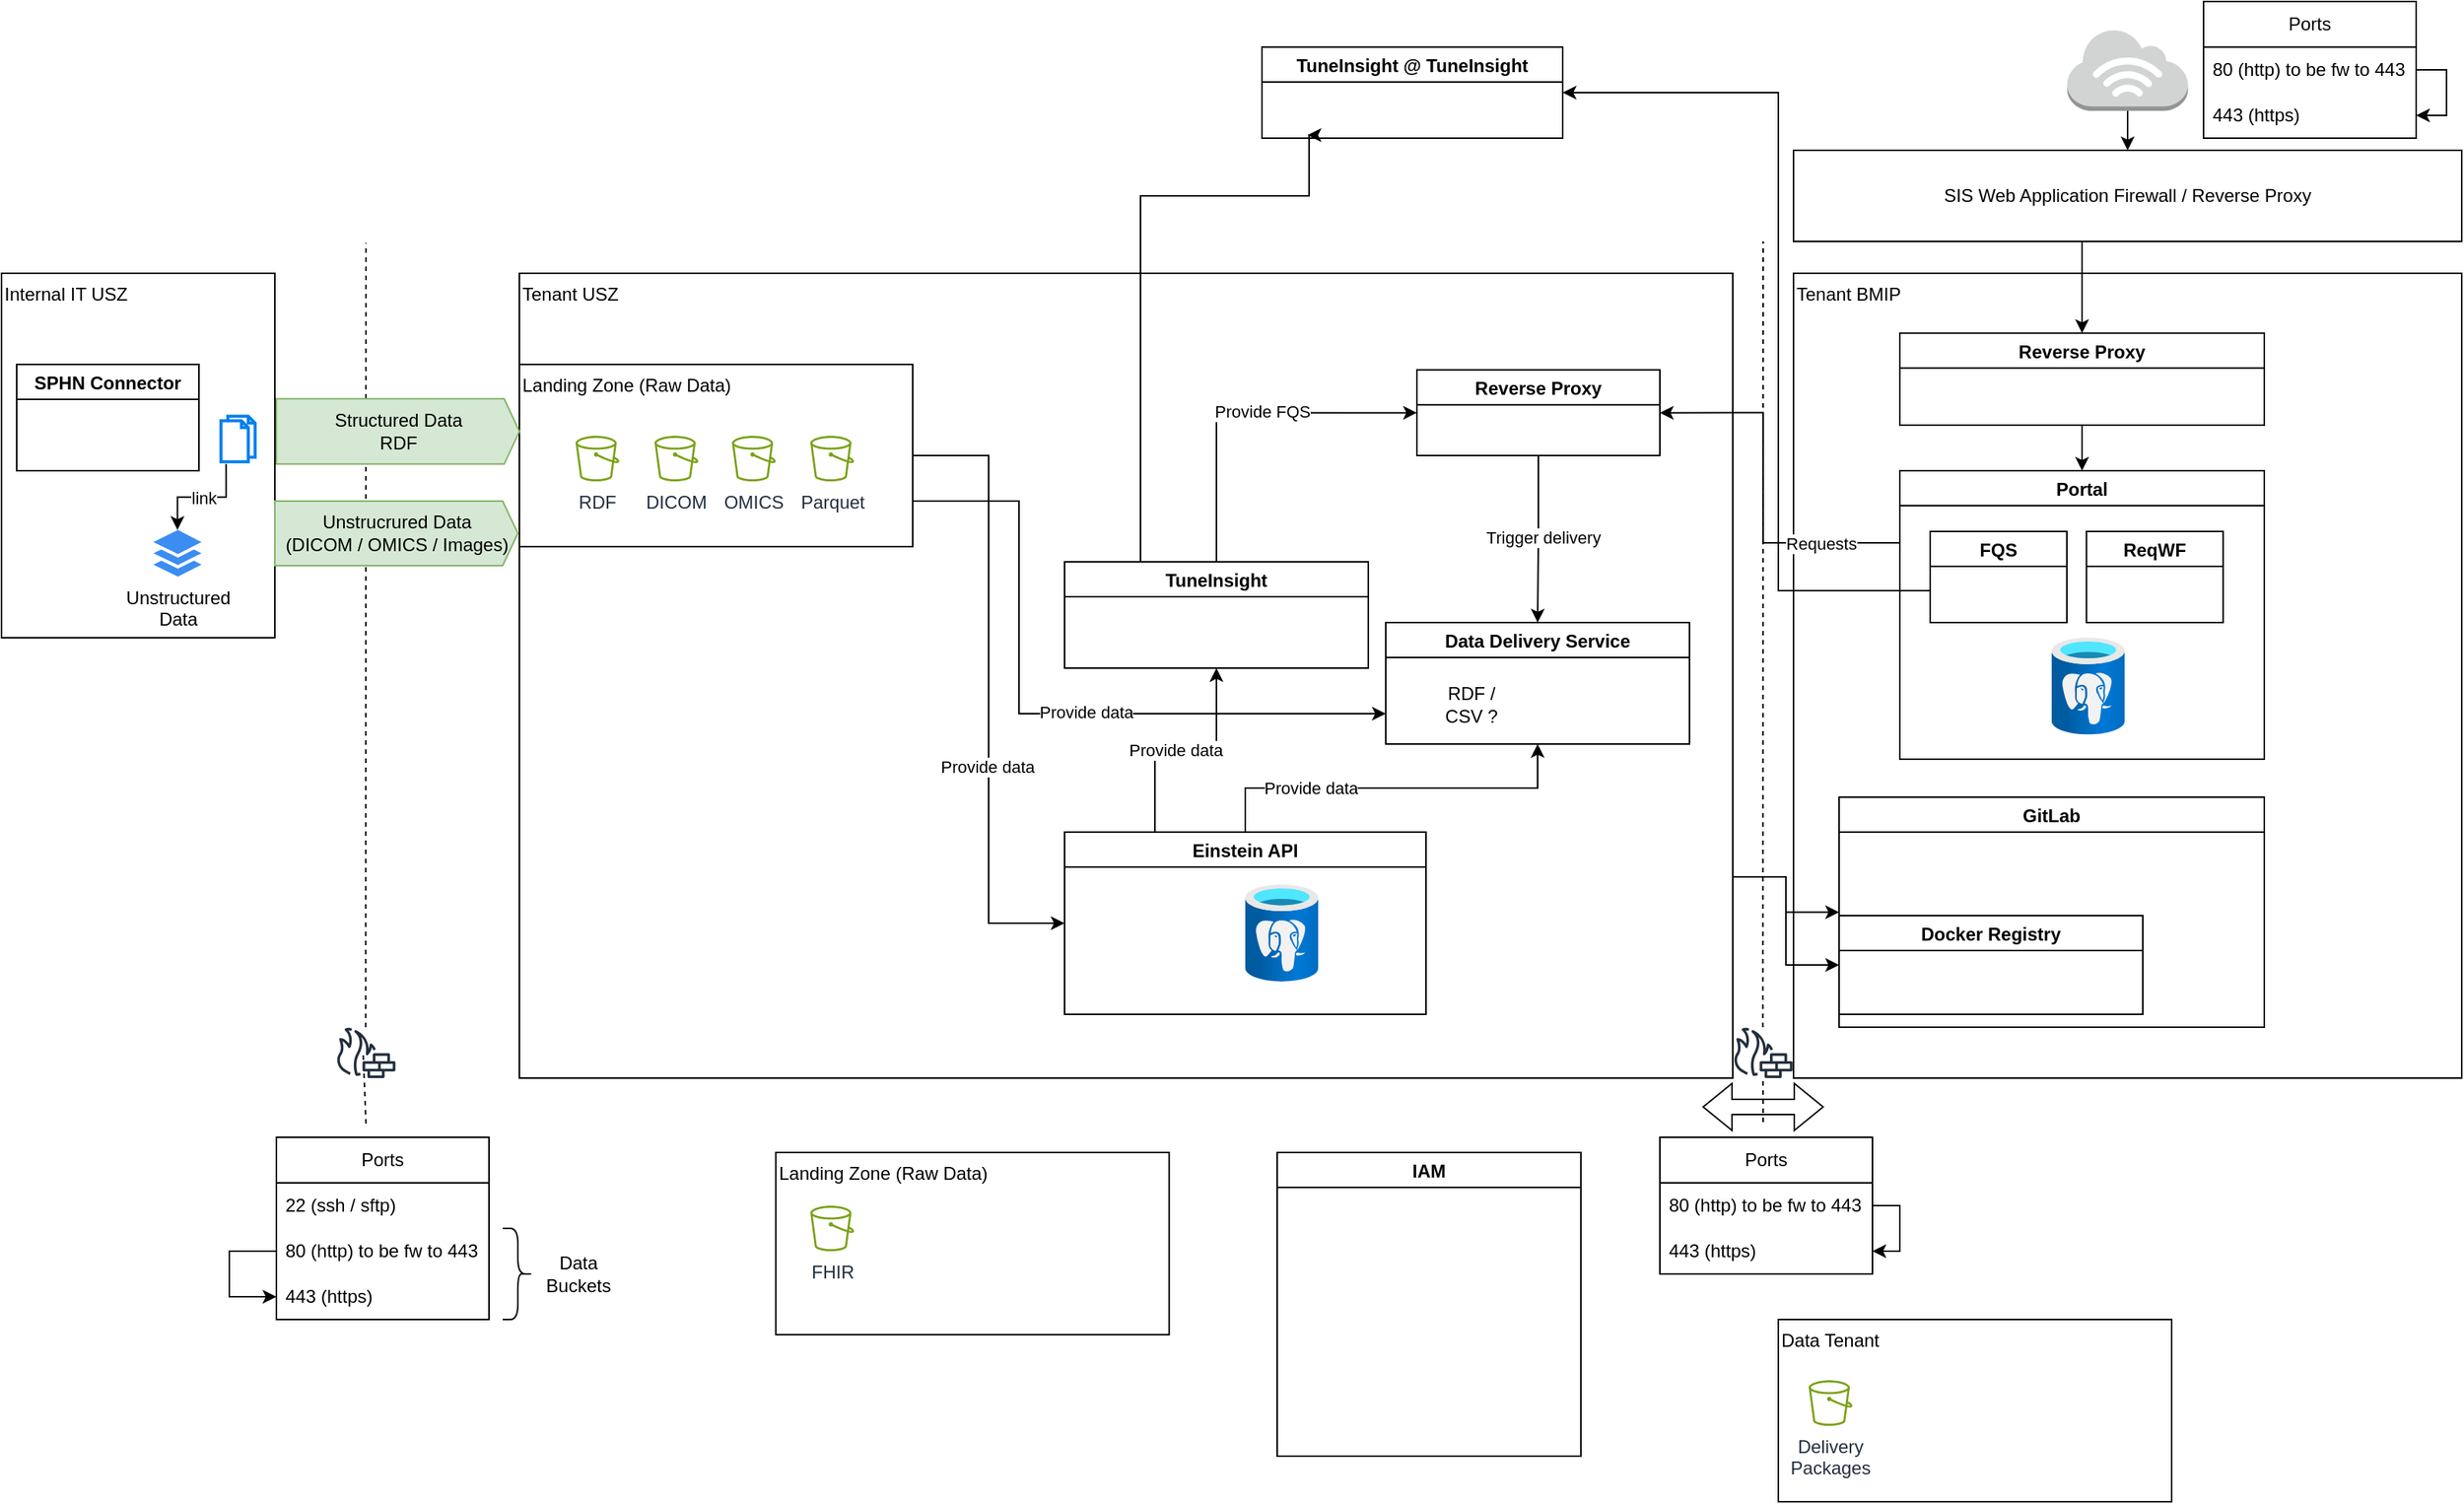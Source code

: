 <mxfile version="23.1.5" type="github">
  <diagram name="Page-1" id="ljHkqZAnSOCg1GNqxGZW">
    <mxGraphModel dx="1434" dy="844" grid="1" gridSize="10" guides="1" tooltips="1" connect="1" arrows="1" fold="1" page="1" pageScale="1" pageWidth="1654" pageHeight="1169" math="0" shadow="0">
      <root>
        <mxCell id="0" />
        <mxCell id="1" parent="0" />
        <mxCell id="qeyFx8b00SiY3KIknr_p-72" value="" style="endArrow=none;dashed=1;html=1;rounded=0;" parent="1" source="qeyFx8b00SiY3KIknr_p-79" edge="1">
          <mxGeometry width="50" height="50" relative="1" as="geometry">
            <mxPoint x="257.307" y="647.5" as="sourcePoint" />
            <mxPoint x="260" y="161" as="targetPoint" />
          </mxGeometry>
        </mxCell>
        <mxCell id="qeyFx8b00SiY3KIknr_p-19" value="Tenant BMIP" style="rounded=0;whiteSpace=wrap;html=1;align=left;verticalAlign=top;" parent="1" vertex="1">
          <mxGeometry x="1200" y="181" width="440" height="530" as="geometry" />
        </mxCell>
        <mxCell id="qeyFx8b00SiY3KIknr_p-37" style="edgeStyle=orthogonalEdgeStyle;rounded=0;orthogonalLoop=1;jettySize=auto;html=1;exitX=1;exitY=0.75;exitDx=0;exitDy=0;entryX=0;entryY=0.5;entryDx=0;entryDy=0;" parent="1" source="t7buzby4ZerqmVHVCHEI-2" target="qeyFx8b00SiY3KIknr_p-35" edge="1">
          <mxGeometry relative="1" as="geometry" />
        </mxCell>
        <mxCell id="t7buzby4ZerqmVHVCHEI-2" value="Tenant USZ" style="rounded=0;whiteSpace=wrap;html=1;align=left;verticalAlign=top;" parent="1" vertex="1">
          <mxGeometry x="361" y="181" width="799" height="530" as="geometry" />
        </mxCell>
        <mxCell id="t7buzby4ZerqmVHVCHEI-3" value="Internal IT USZ" style="rounded=0;whiteSpace=wrap;html=1;align=left;verticalAlign=top;" parent="1" vertex="1">
          <mxGeometry x="20" y="181" width="180" height="240" as="geometry" />
        </mxCell>
        <mxCell id="t7buzby4ZerqmVHVCHEI-6" value="SPHN Connector" style="swimlane;" parent="1" vertex="1">
          <mxGeometry x="30" y="241" width="120" height="70" as="geometry" />
        </mxCell>
        <mxCell id="t7buzby4ZerqmVHVCHEI-9" style="edgeStyle=orthogonalEdgeStyle;rounded=0;orthogonalLoop=1;jettySize=auto;html=1;exitX=0.25;exitY=0;exitDx=0;exitDy=0;entryX=0.5;entryY=1;entryDx=0;entryDy=0;" parent="1" source="t7buzby4ZerqmVHVCHEI-7" target="t7buzby4ZerqmVHVCHEI-8" edge="1">
          <mxGeometry relative="1" as="geometry" />
        </mxCell>
        <mxCell id="qeyFx8b00SiY3KIknr_p-12" value="Provide data" style="edgeLabel;html=1;align=center;verticalAlign=middle;resizable=0;points=[];" parent="t7buzby4ZerqmVHVCHEI-9" vertex="1" connectable="0">
          <mxGeometry x="-0.091" relative="1" as="geometry">
            <mxPoint as="offset" />
          </mxGeometry>
        </mxCell>
        <mxCell id="t7buzby4ZerqmVHVCHEI-72" style="edgeStyle=orthogonalEdgeStyle;rounded=0;orthogonalLoop=1;jettySize=auto;html=1;exitX=0.5;exitY=0;exitDx=0;exitDy=0;entryX=0.5;entryY=1;entryDx=0;entryDy=0;" parent="1" source="t7buzby4ZerqmVHVCHEI-7" target="t7buzby4ZerqmVHVCHEI-70" edge="1">
          <mxGeometry relative="1" as="geometry" />
        </mxCell>
        <mxCell id="qeyFx8b00SiY3KIknr_p-11" value="Provide data" style="edgeLabel;html=1;align=center;verticalAlign=middle;resizable=0;points=[];" parent="t7buzby4ZerqmVHVCHEI-72" vertex="1" connectable="0">
          <mxGeometry x="-0.425" relative="1" as="geometry">
            <mxPoint as="offset" />
          </mxGeometry>
        </mxCell>
        <mxCell id="t7buzby4ZerqmVHVCHEI-7" value="Einstein API" style="swimlane;" parent="1" vertex="1">
          <mxGeometry x="720" y="549" width="238" height="120" as="geometry">
            <mxRectangle x="390" y="100" width="90" height="30" as="alternateBounds" />
          </mxGeometry>
        </mxCell>
        <mxCell id="t7buzby4ZerqmVHVCHEI-20" value="" style="image;aspect=fixed;html=1;points=[];align=center;fontSize=12;image=img/lib/azure2/databases/Azure_Database_PostgreSQL_Server.svg;" parent="t7buzby4ZerqmVHVCHEI-7" vertex="1">
          <mxGeometry x="119" y="34.5" width="48" height="64" as="geometry" />
        </mxCell>
        <mxCell id="t7buzby4ZerqmVHVCHEI-66" value="" style="shape=image;verticalLabelPosition=bottom;labelBackgroundColor=default;verticalAlign=top;aspect=fixed;imageAspect=0;image=https://dotnetrdf.org/img/avatar-icon.png;" parent="t7buzby4ZerqmVHVCHEI-7" vertex="1">
          <mxGeometry x="34" y="37.75" width="57.5" height="57.5" as="geometry" />
        </mxCell>
        <mxCell id="t7buzby4ZerqmVHVCHEI-4" value="" style="shape=image;html=1;verticalAlign=top;verticalLabelPosition=bottom;labelBackgroundColor=#ffffff;imageAspect=0;aspect=fixed;image=https://cdn1.iconfinder.com/data/icons/unicons-line-vol-3/24/docker-128.png" parent="t7buzby4ZerqmVHVCHEI-7" vertex="1">
          <mxGeometry x="211" width="25.75" height="25.75" as="geometry" />
        </mxCell>
        <mxCell id="qeyFx8b00SiY3KIknr_p-3" style="edgeStyle=orthogonalEdgeStyle;rounded=0;orthogonalLoop=1;jettySize=auto;html=1;exitX=0.5;exitY=0;exitDx=0;exitDy=0;entryX=0;entryY=0.5;entryDx=0;entryDy=0;" parent="1" source="t7buzby4ZerqmVHVCHEI-8" target="qeyFx8b00SiY3KIknr_p-24" edge="1">
          <mxGeometry relative="1" as="geometry" />
        </mxCell>
        <mxCell id="qeyFx8b00SiY3KIknr_p-10" value="Provide FQS" style="edgeLabel;html=1;align=center;verticalAlign=middle;resizable=0;points=[];" parent="qeyFx8b00SiY3KIknr_p-3" vertex="1" connectable="0">
          <mxGeometry x="0.102" y="1" relative="1" as="geometry">
            <mxPoint x="1" as="offset" />
          </mxGeometry>
        </mxCell>
        <mxCell id="qeyFx8b00SiY3KIknr_p-102" style="edgeStyle=orthogonalEdgeStyle;rounded=0;orthogonalLoop=1;jettySize=auto;html=1;exitX=0.25;exitY=0;exitDx=0;exitDy=0;" parent="1" source="t7buzby4ZerqmVHVCHEI-8" edge="1">
          <mxGeometry relative="1" as="geometry">
            <mxPoint x="880.0" y="90" as="targetPoint" />
            <Array as="points">
              <mxPoint x="770" y="130" />
              <mxPoint x="881" y="130" />
              <mxPoint x="881" y="90" />
            </Array>
          </mxGeometry>
        </mxCell>
        <mxCell id="t7buzby4ZerqmVHVCHEI-8" value="TuneInsight" style="swimlane;" parent="1" vertex="1">
          <mxGeometry x="720" y="371" width="200" height="70" as="geometry">
            <mxRectangle x="640" y="100" width="110" height="30" as="alternateBounds" />
          </mxGeometry>
        </mxCell>
        <mxCell id="t7buzby4ZerqmVHVCHEI-69" value="" style="shape=image;verticalLabelPosition=bottom;labelBackgroundColor=default;verticalAlign=top;aspect=fixed;imageAspect=0;image=https://www.swissmadesoftware.org/.imaging/w500-png/dam/fda32e5b-2309-4757-8be7-5b8901e7afe0/Tune-Insight_logo.png;" parent="t7buzby4ZerqmVHVCHEI-8" vertex="1">
          <mxGeometry x="50.89" y="40.0" width="98.21" height="22" as="geometry" />
        </mxCell>
        <mxCell id="qeyFx8b00SiY3KIknr_p-16" value="" style="shape=image;html=1;verticalAlign=top;verticalLabelPosition=bottom;labelBackgroundColor=#ffffff;imageAspect=0;aspect=fixed;image=https://cdn1.iconfinder.com/data/icons/unicons-line-vol-3/24/docker-128.png" parent="t7buzby4ZerqmVHVCHEI-8" vertex="1">
          <mxGeometry x="174.25" width="25.75" height="25.75" as="geometry" />
        </mxCell>
        <mxCell id="t7buzby4ZerqmVHVCHEI-57" style="edgeStyle=orthogonalEdgeStyle;rounded=0;orthogonalLoop=1;jettySize=auto;html=1;exitX=1;exitY=0.5;exitDx=0;exitDy=0;entryX=0;entryY=0.5;entryDx=0;entryDy=0;" parent="1" source="t7buzby4ZerqmVHVCHEI-49" target="t7buzby4ZerqmVHVCHEI-7" edge="1">
          <mxGeometry relative="1" as="geometry" />
        </mxCell>
        <mxCell id="qeyFx8b00SiY3KIknr_p-22" value="Provide data" style="edgeLabel;html=1;align=center;verticalAlign=middle;resizable=0;points=[];" parent="t7buzby4ZerqmVHVCHEI-57" vertex="1" connectable="0">
          <mxGeometry x="0.25" y="-1" relative="1" as="geometry">
            <mxPoint as="offset" />
          </mxGeometry>
        </mxCell>
        <mxCell id="qeyFx8b00SiY3KIknr_p-13" style="edgeStyle=orthogonalEdgeStyle;rounded=0;orthogonalLoop=1;jettySize=auto;html=1;exitX=1;exitY=0.75;exitDx=0;exitDy=0;entryX=0;entryY=0.75;entryDx=0;entryDy=0;" parent="1" source="t7buzby4ZerqmVHVCHEI-49" target="t7buzby4ZerqmVHVCHEI-70" edge="1">
          <mxGeometry relative="1" as="geometry">
            <Array as="points">
              <mxPoint x="690" y="331" />
              <mxPoint x="690" y="471" />
            </Array>
          </mxGeometry>
        </mxCell>
        <mxCell id="qeyFx8b00SiY3KIknr_p-14" value="Provide data" style="edgeLabel;html=1;align=center;verticalAlign=middle;resizable=0;points=[];" parent="qeyFx8b00SiY3KIknr_p-13" vertex="1" connectable="0">
          <mxGeometry x="0.125" y="1" relative="1" as="geometry">
            <mxPoint as="offset" />
          </mxGeometry>
        </mxCell>
        <mxCell id="t7buzby4ZerqmVHVCHEI-49" value="Landing Zone (Raw Data)" style="rounded=0;whiteSpace=wrap;html=1;align=left;verticalAlign=top;" parent="1" vertex="1">
          <mxGeometry x="361" y="241" width="259" height="120" as="geometry" />
        </mxCell>
        <mxCell id="t7buzby4ZerqmVHVCHEI-50" value="RDF" style="sketch=0;outlineConnect=0;fontColor=#232F3E;gradientColor=none;fillColor=#7AA116;strokeColor=none;dashed=0;verticalLabelPosition=bottom;verticalAlign=top;align=center;html=1;fontSize=12;fontStyle=0;aspect=fixed;pointerEvents=1;shape=mxgraph.aws4.bucket;" parent="1" vertex="1">
          <mxGeometry x="398" y="288" width="28.85" height="30" as="geometry" />
        </mxCell>
        <mxCell id="t7buzby4ZerqmVHVCHEI-51" value="DICOM" style="sketch=0;outlineConnect=0;fontColor=#232F3E;gradientColor=none;fillColor=#7AA116;strokeColor=none;dashed=0;verticalLabelPosition=bottom;verticalAlign=top;align=center;html=1;fontSize=12;fontStyle=0;aspect=fixed;pointerEvents=1;shape=mxgraph.aws4.bucket;" parent="1" vertex="1">
          <mxGeometry x="450" y="288" width="28.85" height="30" as="geometry" />
        </mxCell>
        <mxCell id="t7buzby4ZerqmVHVCHEI-52" value="OMICS" style="sketch=0;outlineConnect=0;fontColor=#232F3E;gradientColor=none;fillColor=#7AA116;strokeColor=none;dashed=0;verticalLabelPosition=bottom;verticalAlign=top;align=center;html=1;fontSize=12;fontStyle=0;aspect=fixed;pointerEvents=1;shape=mxgraph.aws4.bucket;" parent="1" vertex="1">
          <mxGeometry x="501" y="288" width="28.85" height="30" as="geometry" />
        </mxCell>
        <mxCell id="t7buzby4ZerqmVHVCHEI-53" value="Parquet" style="sketch=0;outlineConnect=0;fontColor=#232F3E;gradientColor=none;fillColor=#7AA116;strokeColor=none;dashed=0;verticalLabelPosition=bottom;verticalAlign=top;align=center;html=1;fontSize=12;fontStyle=0;aspect=fixed;pointerEvents=1;shape=mxgraph.aws4.bucket;" parent="1" vertex="1">
          <mxGeometry x="552.58" y="288" width="28.85" height="30" as="geometry" />
        </mxCell>
        <mxCell id="t7buzby4ZerqmVHVCHEI-56" value="" style="shape=image;verticalLabelPosition=bottom;labelBackgroundColor=default;verticalAlign=top;aspect=fixed;imageAspect=0;image=https://min.io/resources/img/logo/MINIO_wordmark.png;" parent="1" vertex="1">
          <mxGeometry x="503.85" y="247" width="110.51" height="16.67" as="geometry" />
        </mxCell>
        <mxCell id="t7buzby4ZerqmVHVCHEI-63" value="Structured Data&lt;br&gt;RDF" style="html=1;shadow=0;dashed=0;align=center;verticalAlign=middle;shape=mxgraph.arrows2.arrow;dy=0;dx=10;notch=0;fillColor=#d5e8d4;strokeColor=#82b366;" parent="1" vertex="1">
          <mxGeometry x="201" y="263.67" width="160" height="43" as="geometry" />
        </mxCell>
        <mxCell id="t7buzby4ZerqmVHVCHEI-64" value="Unstrucrured Data&lt;br style=&quot;border-color: var(--border-color);&quot;&gt;&lt;span style=&quot;&quot;&gt;(DICOM / OMICS / Images)&lt;/span&gt;" style="html=1;shadow=0;dashed=0;align=center;verticalAlign=middle;shape=mxgraph.arrows2.arrow;dy=0;dx=10;notch=0;fillColor=#d5e8d4;strokeColor=#82b366;" parent="1" vertex="1">
          <mxGeometry x="200" y="331" width="160" height="42.5" as="geometry" />
        </mxCell>
        <mxCell id="t7buzby4ZerqmVHVCHEI-65" value="Unstructured &lt;br&gt;Data" style="sketch=0;html=1;aspect=fixed;strokeColor=none;shadow=0;fillColor=#3B8DF1;verticalAlign=top;labelPosition=center;verticalLabelPosition=bottom;shape=mxgraph.gcp2.files" parent="1" vertex="1">
          <mxGeometry x="120" y="350" width="31.7" height="30.75" as="geometry" />
        </mxCell>
        <mxCell id="t7buzby4ZerqmVHVCHEI-70" value="Data Delivery Service" style="swimlane;" parent="1" vertex="1">
          <mxGeometry x="931.5" y="411" width="200" height="80" as="geometry">
            <mxRectangle x="640" y="100" width="110" height="30" as="alternateBounds" />
          </mxGeometry>
        </mxCell>
        <mxCell id="qeyFx8b00SiY3KIknr_p-15" value="" style="shape=image;html=1;verticalAlign=top;verticalLabelPosition=bottom;labelBackgroundColor=#ffffff;imageAspect=0;aspect=fixed;image=https://cdn1.iconfinder.com/data/icons/unicons-line-vol-3/24/docker-128.png" parent="t7buzby4ZerqmVHVCHEI-70" vertex="1">
          <mxGeometry x="174.25" y="-1.87" width="25.75" height="25.75" as="geometry" />
        </mxCell>
        <mxCell id="qeyFx8b00SiY3KIknr_p-105" value="RDF / CSV ?" style="text;html=1;align=center;verticalAlign=middle;whiteSpace=wrap;rounded=0;" parent="t7buzby4ZerqmVHVCHEI-70" vertex="1">
          <mxGeometry x="26.5" y="39" width="60" height="30" as="geometry" />
        </mxCell>
        <mxCell id="qeyFx8b00SiY3KIknr_p-46" style="edgeStyle=orthogonalEdgeStyle;rounded=0;orthogonalLoop=1;jettySize=auto;html=1;exitX=0;exitY=0.25;exitDx=0;exitDy=0;entryX=1;entryY=0.5;entryDx=0;entryDy=0;" parent="1" source="qeyFx8b00SiY3KIknr_p-2" target="qeyFx8b00SiY3KIknr_p-24" edge="1">
          <mxGeometry relative="1" as="geometry">
            <Array as="points">
              <mxPoint x="1180" y="359" />
              <mxPoint x="1180" y="273" />
            </Array>
          </mxGeometry>
        </mxCell>
        <mxCell id="qeyFx8b00SiY3KIknr_p-47" value="Requests" style="edgeLabel;html=1;align=center;verticalAlign=middle;resizable=0;points=[];" parent="qeyFx8b00SiY3KIknr_p-46" vertex="1" connectable="0">
          <mxGeometry x="-0.568" relative="1" as="geometry">
            <mxPoint as="offset" />
          </mxGeometry>
        </mxCell>
        <mxCell id="qeyFx8b00SiY3KIknr_p-2" value="Portal" style="swimlane;" parent="1" vertex="1">
          <mxGeometry x="1270" y="311" width="240" height="190" as="geometry" />
        </mxCell>
        <mxCell id="qeyFx8b00SiY3KIknr_p-17" value="" style="shape=image;html=1;verticalAlign=top;verticalLabelPosition=bottom;labelBackgroundColor=#ffffff;imageAspect=0;aspect=fixed;image=https://cdn1.iconfinder.com/data/icons/unicons-line-vol-3/24/docker-128.png" parent="qeyFx8b00SiY3KIknr_p-2" vertex="1">
          <mxGeometry x="214.25" width="25.75" height="25.75" as="geometry" />
        </mxCell>
        <mxCell id="qeyFx8b00SiY3KIknr_p-7" value="" style="image;aspect=fixed;html=1;points=[];align=center;fontSize=12;image=img/lib/azure2/databases/Azure_Database_PostgreSQL_Server.svg;" parent="qeyFx8b00SiY3KIknr_p-2" vertex="1">
          <mxGeometry x="100" y="109.83" width="48" height="64" as="geometry" />
        </mxCell>
        <mxCell id="qeyFx8b00SiY3KIknr_p-20" value="FQS" style="swimlane;" parent="qeyFx8b00SiY3KIknr_p-2" vertex="1">
          <mxGeometry x="20" y="40" width="90" height="60" as="geometry" />
        </mxCell>
        <mxCell id="qeyFx8b00SiY3KIknr_p-23" value="" style="shape=image;verticalLabelPosition=bottom;labelBackgroundColor=default;verticalAlign=top;aspect=fixed;imageAspect=0;image=https://www.swissmadesoftware.org/.imaging/w500-png/dam/fda32e5b-2309-4757-8be7-5b8901e7afe0/Tune-Insight_logo.png;" parent="qeyFx8b00SiY3KIknr_p-20" vertex="1">
          <mxGeometry x="10.89" y="34.72" width="68.21" height="15.28" as="geometry" />
        </mxCell>
        <mxCell id="qeyFx8b00SiY3KIknr_p-21" value="ReqWF" style="swimlane;" parent="qeyFx8b00SiY3KIknr_p-2" vertex="1">
          <mxGeometry x="122.88" y="40" width="90" height="60" as="geometry" />
        </mxCell>
        <mxCell id="qeyFx8b00SiY3KIknr_p-18" value="" style="shape=image;html=1;verticalAlign=top;verticalLabelPosition=bottom;labelBackgroundColor=#ffffff;imageAspect=0;aspect=fixed;image=https://cdn1.iconfinder.com/data/icons/unicons-line-vol-3/24/docker-128.png" parent="1" vertex="1">
          <mxGeometry x="594.25" y="335.25" width="25.75" height="25.75" as="geometry" />
        </mxCell>
        <mxCell id="qeyFx8b00SiY3KIknr_p-29" style="edgeStyle=orthogonalEdgeStyle;rounded=0;orthogonalLoop=1;jettySize=auto;html=1;exitX=0.5;exitY=1;exitDx=0;exitDy=0;entryX=0.5;entryY=0;entryDx=0;entryDy=0;" parent="1" source="qeyFx8b00SiY3KIknr_p-24" target="t7buzby4ZerqmVHVCHEI-70" edge="1">
          <mxGeometry relative="1" as="geometry" />
        </mxCell>
        <mxCell id="qeyFx8b00SiY3KIknr_p-30" value="Trigger delivery" style="edgeLabel;html=1;align=center;verticalAlign=middle;resizable=0;points=[];" parent="qeyFx8b00SiY3KIknr_p-29" vertex="1" connectable="0">
          <mxGeometry x="-0.022" y="3" relative="1" as="geometry">
            <mxPoint as="offset" />
          </mxGeometry>
        </mxCell>
        <mxCell id="qeyFx8b00SiY3KIknr_p-24" value="Reverse Proxy" style="swimlane;" parent="1" vertex="1">
          <mxGeometry x="952" y="244.67" width="160" height="56.33" as="geometry" />
        </mxCell>
        <mxCell id="qeyFx8b00SiY3KIknr_p-43" value="" style="shape=image;verticalLabelPosition=bottom;labelBackgroundColor=default;verticalAlign=top;aspect=fixed;imageAspect=0;image=https://upload.wikimedia.org/wikipedia/commons/thumb/c/c5/Nginx_logo.svg/2560px-Nginx_logo.svg.png;" parent="qeyFx8b00SiY3KIknr_p-24" vertex="1">
          <mxGeometry x="48" y="28.33" width="63.99" height="13.33" as="geometry" />
        </mxCell>
        <mxCell id="qeyFx8b00SiY3KIknr_p-98" value="" style="shape=image;html=1;verticalAlign=top;verticalLabelPosition=bottom;labelBackgroundColor=#ffffff;imageAspect=0;aspect=fixed;image=https://cdn1.iconfinder.com/data/icons/unicons-line-vol-3/24/docker-128.png" parent="qeyFx8b00SiY3KIknr_p-24" vertex="1">
          <mxGeometry x="134.25" y="-2.21" width="25.75" height="25.75" as="geometry" />
        </mxCell>
        <mxCell id="qeyFx8b00SiY3KIknr_p-34" style="edgeStyle=orthogonalEdgeStyle;rounded=0;orthogonalLoop=1;jettySize=auto;html=1;exitX=0.5;exitY=1;exitDx=0;exitDy=0;entryX=0.5;entryY=0;entryDx=0;entryDy=0;" parent="1" source="qeyFx8b00SiY3KIknr_p-32" target="qeyFx8b00SiY3KIknr_p-2" edge="1">
          <mxGeometry relative="1" as="geometry" />
        </mxCell>
        <mxCell id="qeyFx8b00SiY3KIknr_p-32" value="Reverse Proxy" style="swimlane;" parent="1" vertex="1">
          <mxGeometry x="1270" y="220.34" width="240" height="60.66" as="geometry" />
        </mxCell>
        <mxCell id="qeyFx8b00SiY3KIknr_p-39" value="" style="shape=image;html=1;verticalAlign=top;verticalLabelPosition=bottom;labelBackgroundColor=#ffffff;imageAspect=0;aspect=fixed;image=https://cdn1.iconfinder.com/data/icons/unicons-line-vol-3/24/docker-128.png" parent="qeyFx8b00SiY3KIknr_p-32" vertex="1">
          <mxGeometry x="214.25" y="-1.42" width="25.75" height="25.75" as="geometry" />
        </mxCell>
        <mxCell id="qeyFx8b00SiY3KIknr_p-42" value="" style="shape=image;verticalLabelPosition=bottom;labelBackgroundColor=default;verticalAlign=top;aspect=fixed;imageAspect=0;image=https://upload.wikimedia.org/wikipedia/commons/thumb/c/c5/Nginx_logo.svg/2560px-Nginx_logo.svg.png;" parent="qeyFx8b00SiY3KIknr_p-32" vertex="1">
          <mxGeometry x="84.01" y="30" width="63.99" height="13.33" as="geometry" />
        </mxCell>
        <mxCell id="qeyFx8b00SiY3KIknr_p-33" value="" style="endArrow=classic;html=1;rounded=0;entryX=0.5;entryY=0;entryDx=0;entryDy=0;exitX=0.5;exitY=1;exitDx=0;exitDy=0;" parent="1" source="qeyFx8b00SiY3KIknr_p-45" target="qeyFx8b00SiY3KIknr_p-32" edge="1">
          <mxGeometry width="50" height="50" relative="1" as="geometry">
            <mxPoint x="1390" y="161" as="sourcePoint" />
            <mxPoint x="1050" y="471" as="targetPoint" />
            <Array as="points">
              <mxPoint x="1390" y="160" />
            </Array>
          </mxGeometry>
        </mxCell>
        <mxCell id="qeyFx8b00SiY3KIknr_p-35" value="GitLab" style="swimlane;" parent="1" vertex="1">
          <mxGeometry x="1230" y="526" width="280" height="151.5" as="geometry" />
        </mxCell>
        <mxCell id="qeyFx8b00SiY3KIknr_p-40" value="" style="shape=image;html=1;verticalAlign=top;verticalLabelPosition=bottom;labelBackgroundColor=#ffffff;imageAspect=0;aspect=fixed;image=https://cdn1.iconfinder.com/data/icons/unicons-line-vol-3/24/docker-128.png" parent="qeyFx8b00SiY3KIknr_p-35" vertex="1">
          <mxGeometry x="174.25" width="25.75" height="25.75" as="geometry" />
        </mxCell>
        <mxCell id="qeyFx8b00SiY3KIknr_p-36" value="Docker Registry" style="swimlane;" parent="1" vertex="1">
          <mxGeometry x="1230" y="604" width="200" height="65" as="geometry" />
        </mxCell>
        <mxCell id="qeyFx8b00SiY3KIknr_p-41" value="" style="shape=image;html=1;verticalAlign=top;verticalLabelPosition=bottom;labelBackgroundColor=#ffffff;imageAspect=0;aspect=fixed;image=https://cdn1.iconfinder.com/data/icons/unicons-line-vol-3/24/docker-128.png" parent="qeyFx8b00SiY3KIknr_p-36" vertex="1">
          <mxGeometry x="174.25" y="-1.37" width="25.75" height="25.75" as="geometry" />
        </mxCell>
        <mxCell id="qeyFx8b00SiY3KIknr_p-38" style="edgeStyle=orthogonalEdgeStyle;rounded=0;orthogonalLoop=1;jettySize=auto;html=1;exitX=1;exitY=0.75;exitDx=0;exitDy=0;entryX=0;entryY=0.5;entryDx=0;entryDy=0;" parent="1" source="t7buzby4ZerqmVHVCHEI-2" target="qeyFx8b00SiY3KIknr_p-36" edge="1">
          <mxGeometry relative="1" as="geometry">
            <mxPoint x="1170" y="589" as="sourcePoint" />
            <mxPoint x="1240" y="569" as="targetPoint" />
          </mxGeometry>
        </mxCell>
        <mxCell id="qeyFx8b00SiY3KIknr_p-45" value="SIS Web Application Firewall / Reverse Proxy" style="rounded=0;whiteSpace=wrap;html=1;" parent="1" vertex="1">
          <mxGeometry x="1200" y="100" width="440" height="60" as="geometry" />
        </mxCell>
        <mxCell id="qeyFx8b00SiY3KIknr_p-49" style="edgeStyle=orthogonalEdgeStyle;rounded=0;orthogonalLoop=1;jettySize=auto;html=1;exitX=0.5;exitY=1;exitDx=0;exitDy=0;exitPerimeter=0;" parent="1" source="qeyFx8b00SiY3KIknr_p-48" target="qeyFx8b00SiY3KIknr_p-45" edge="1">
          <mxGeometry relative="1" as="geometry" />
        </mxCell>
        <mxCell id="qeyFx8b00SiY3KIknr_p-48" value="" style="outlineConnect=0;dashed=0;verticalLabelPosition=bottom;verticalAlign=top;align=center;html=1;shape=mxgraph.aws3.internet_3;fillColor=#D2D3D3;gradientColor=none;" parent="1" vertex="1">
          <mxGeometry x="1380.25" y="20" width="79.5" height="54" as="geometry" />
        </mxCell>
        <mxCell id="qeyFx8b00SiY3KIknr_p-63" value="Ports" style="swimlane;fontStyle=0;childLayout=stackLayout;horizontal=1;startSize=30;horizontalStack=0;resizeParent=1;resizeParentMax=0;resizeLast=0;collapsible=1;marginBottom=0;whiteSpace=wrap;html=1;" parent="1" vertex="1">
          <mxGeometry x="1470" y="2" width="140" height="90" as="geometry" />
        </mxCell>
        <mxCell id="qeyFx8b00SiY3KIknr_p-85" style="edgeStyle=orthogonalEdgeStyle;rounded=0;orthogonalLoop=1;jettySize=auto;html=1;exitX=1;exitY=0.5;exitDx=0;exitDy=0;entryX=1;entryY=0.5;entryDx=0;entryDy=0;" parent="qeyFx8b00SiY3KIknr_p-63" source="qeyFx8b00SiY3KIknr_p-64" target="qeyFx8b00SiY3KIknr_p-65" edge="1">
          <mxGeometry relative="1" as="geometry">
            <Array as="points">
              <mxPoint x="160" y="45" />
              <mxPoint x="160" y="75" />
            </Array>
          </mxGeometry>
        </mxCell>
        <mxCell id="qeyFx8b00SiY3KIknr_p-64" value="80 (http) to be fw to 443" style="text;strokeColor=none;fillColor=none;align=left;verticalAlign=middle;spacingLeft=4;spacingRight=4;overflow=hidden;points=[[0,0.5],[1,0.5]];portConstraint=eastwest;rotatable=0;whiteSpace=wrap;html=1;" parent="qeyFx8b00SiY3KIknr_p-63" vertex="1">
          <mxGeometry y="30" width="140" height="30" as="geometry" />
        </mxCell>
        <mxCell id="qeyFx8b00SiY3KIknr_p-65" value="443 (https)" style="text;strokeColor=none;fillColor=none;align=left;verticalAlign=middle;spacingLeft=4;spacingRight=4;overflow=hidden;points=[[0,0.5],[1,0.5]];portConstraint=eastwest;rotatable=0;whiteSpace=wrap;html=1;" parent="qeyFx8b00SiY3KIknr_p-63" vertex="1">
          <mxGeometry y="60" width="140" height="30" as="geometry" />
        </mxCell>
        <mxCell id="qeyFx8b00SiY3KIknr_p-67" value="" style="endArrow=none;dashed=1;html=1;rounded=0;" parent="1" source="qeyFx8b00SiY3KIknr_p-81" edge="1">
          <mxGeometry width="50" height="50" relative="1" as="geometry">
            <mxPoint x="1180" y="740" as="sourcePoint" />
            <mxPoint x="1180" y="160" as="targetPoint" />
          </mxGeometry>
        </mxCell>
        <mxCell id="qeyFx8b00SiY3KIknr_p-68" value="Ports" style="swimlane;fontStyle=0;childLayout=stackLayout;horizontal=1;startSize=30;horizontalStack=0;resizeParent=1;resizeParentMax=0;resizeLast=0;collapsible=1;marginBottom=0;whiteSpace=wrap;html=1;" parent="1" vertex="1">
          <mxGeometry x="1112" y="750" width="140" height="90" as="geometry" />
        </mxCell>
        <mxCell id="qeyFx8b00SiY3KIknr_p-86" style="edgeStyle=orthogonalEdgeStyle;rounded=0;orthogonalLoop=1;jettySize=auto;html=1;exitX=1;exitY=0.5;exitDx=0;exitDy=0;entryX=1;entryY=0.5;entryDx=0;entryDy=0;" parent="qeyFx8b00SiY3KIknr_p-68" source="qeyFx8b00SiY3KIknr_p-69" target="qeyFx8b00SiY3KIknr_p-70" edge="1">
          <mxGeometry relative="1" as="geometry">
            <Array as="points">
              <mxPoint x="158" y="45" />
              <mxPoint x="158" y="75" />
            </Array>
          </mxGeometry>
        </mxCell>
        <mxCell id="qeyFx8b00SiY3KIknr_p-69" value="80 (http) to be fw to 443" style="text;strokeColor=none;fillColor=none;align=left;verticalAlign=middle;spacingLeft=4;spacingRight=4;overflow=hidden;points=[[0,0.5],[1,0.5]];portConstraint=eastwest;rotatable=0;whiteSpace=wrap;html=1;" parent="qeyFx8b00SiY3KIknr_p-68" vertex="1">
          <mxGeometry y="30" width="140" height="30" as="geometry" />
        </mxCell>
        <mxCell id="qeyFx8b00SiY3KIknr_p-70" value="443 (https)" style="text;strokeColor=none;fillColor=none;align=left;verticalAlign=middle;spacingLeft=4;spacingRight=4;overflow=hidden;points=[[0,0.5],[1,0.5]];portConstraint=eastwest;rotatable=0;whiteSpace=wrap;html=1;" parent="qeyFx8b00SiY3KIknr_p-68" vertex="1">
          <mxGeometry y="60" width="140" height="30" as="geometry" />
        </mxCell>
        <mxCell id="qeyFx8b00SiY3KIknr_p-71" value="" style="shape=flexArrow;endArrow=classic;startArrow=classic;html=1;rounded=0;" parent="1" edge="1">
          <mxGeometry width="100" height="100" relative="1" as="geometry">
            <mxPoint x="1140" y="730" as="sourcePoint" />
            <mxPoint x="1220" y="730" as="targetPoint" />
          </mxGeometry>
        </mxCell>
        <mxCell id="qeyFx8b00SiY3KIknr_p-73" value="Ports" style="swimlane;fontStyle=0;childLayout=stackLayout;horizontal=1;startSize=30;horizontalStack=0;resizeParent=1;resizeParentMax=0;resizeLast=0;collapsible=1;marginBottom=0;whiteSpace=wrap;html=1;" parent="1" vertex="1">
          <mxGeometry x="201" y="750" width="140" height="120" as="geometry" />
        </mxCell>
        <mxCell id="qeyFx8b00SiY3KIknr_p-74" value="22 (ssh / sftp)" style="text;strokeColor=none;fillColor=none;align=left;verticalAlign=middle;spacingLeft=4;spacingRight=4;overflow=hidden;points=[[0,0.5],[1,0.5]];portConstraint=eastwest;rotatable=0;whiteSpace=wrap;html=1;" parent="qeyFx8b00SiY3KIknr_p-73" vertex="1">
          <mxGeometry y="30" width="140" height="30" as="geometry" />
        </mxCell>
        <mxCell id="qeyFx8b00SiY3KIknr_p-88" style="edgeStyle=orthogonalEdgeStyle;rounded=0;orthogonalLoop=1;jettySize=auto;html=1;exitX=0;exitY=0.5;exitDx=0;exitDy=0;entryX=0;entryY=0.5;entryDx=0;entryDy=0;" parent="qeyFx8b00SiY3KIknr_p-73" source="qeyFx8b00SiY3KIknr_p-75" target="qeyFx8b00SiY3KIknr_p-76" edge="1">
          <mxGeometry relative="1" as="geometry">
            <Array as="points">
              <mxPoint x="-31" y="75" />
              <mxPoint x="-31" y="105" />
            </Array>
          </mxGeometry>
        </mxCell>
        <mxCell id="qeyFx8b00SiY3KIknr_p-75" value="80 (http) to be fw to 443" style="text;strokeColor=none;fillColor=none;align=left;verticalAlign=middle;spacingLeft=4;spacingRight=4;overflow=hidden;points=[[0,0.5],[1,0.5]];portConstraint=eastwest;rotatable=0;whiteSpace=wrap;html=1;" parent="qeyFx8b00SiY3KIknr_p-73" vertex="1">
          <mxGeometry y="60" width="140" height="30" as="geometry" />
        </mxCell>
        <mxCell id="qeyFx8b00SiY3KIknr_p-76" value="443 (https)" style="text;strokeColor=none;fillColor=none;align=left;verticalAlign=middle;spacingLeft=4;spacingRight=4;overflow=hidden;points=[[0,0.5],[1,0.5]];portConstraint=eastwest;rotatable=0;whiteSpace=wrap;html=1;" parent="qeyFx8b00SiY3KIknr_p-73" vertex="1">
          <mxGeometry y="90" width="140" height="30" as="geometry" />
        </mxCell>
        <mxCell id="qeyFx8b00SiY3KIknr_p-78" value="" style="endArrow=none;dashed=1;html=1;rounded=0;" parent="1" edge="1">
          <mxGeometry width="50" height="50" relative="1" as="geometry">
            <mxPoint x="260" y="741" as="sourcePoint" />
            <mxPoint x="258.1" y="693.5" as="targetPoint" />
          </mxGeometry>
        </mxCell>
        <mxCell id="qeyFx8b00SiY3KIknr_p-79" value="" style="sketch=0;outlineConnect=0;fontColor=#232F3E;gradientColor=none;fillColor=#232F3D;strokeColor=none;dashed=0;verticalLabelPosition=bottom;verticalAlign=top;align=center;html=1;fontSize=12;fontStyle=0;aspect=fixed;pointerEvents=1;shape=mxgraph.aws4.generic_firewall;" parent="1" vertex="1">
          <mxGeometry x="240" y="677.5" width="39.59" height="33.5" as="geometry" />
        </mxCell>
        <mxCell id="qeyFx8b00SiY3KIknr_p-82" value="" style="endArrow=none;dashed=1;html=1;rounded=0;" parent="1" target="qeyFx8b00SiY3KIknr_p-81" edge="1">
          <mxGeometry width="50" height="50" relative="1" as="geometry">
            <mxPoint x="1180" y="740" as="sourcePoint" />
            <mxPoint x="1180" y="160" as="targetPoint" />
          </mxGeometry>
        </mxCell>
        <mxCell id="qeyFx8b00SiY3KIknr_p-81" value="" style="sketch=0;outlineConnect=0;fontColor=#232F3E;gradientColor=none;fillColor=#232F3D;strokeColor=none;dashed=0;verticalLabelPosition=bottom;verticalAlign=top;align=center;html=1;fontSize=12;fontStyle=0;aspect=fixed;pointerEvents=1;shape=mxgraph.aws4.generic_firewall;" parent="1" vertex="1">
          <mxGeometry x="1160" y="677.5" width="39.59" height="33.5" as="geometry" />
        </mxCell>
        <mxCell id="qeyFx8b00SiY3KIknr_p-83" value="" style="shape=curlyBracket;whiteSpace=wrap;html=1;rounded=1;flipH=1;labelPosition=right;verticalLabelPosition=middle;align=left;verticalAlign=middle;" parent="1" vertex="1">
          <mxGeometry x="350" y="810" width="20" height="60" as="geometry" />
        </mxCell>
        <mxCell id="qeyFx8b00SiY3KIknr_p-84" value="Data Buckets" style="text;html=1;align=center;verticalAlign=middle;whiteSpace=wrap;rounded=0;" parent="1" vertex="1">
          <mxGeometry x="370" y="825" width="60" height="30" as="geometry" />
        </mxCell>
        <mxCell id="qeyFx8b00SiY3KIknr_p-90" value="" style="html=1;verticalLabelPosition=bottom;align=center;labelBackgroundColor=#ffffff;verticalAlign=top;strokeWidth=2;strokeColor=#0080F0;shadow=0;dashed=0;shape=mxgraph.ios7.icons.documents;" parent="1" vertex="1">
          <mxGeometry x="164.5" y="275.17" width="22.5" height="30" as="geometry" />
        </mxCell>
        <mxCell id="qeyFx8b00SiY3KIknr_p-94" style="edgeStyle=orthogonalEdgeStyle;rounded=0;orthogonalLoop=1;jettySize=auto;html=1;exitX=0.25;exitY=1;exitDx=0;exitDy=0;" parent="1" source="qeyFx8b00SiY3KIknr_p-89" target="t7buzby4ZerqmVHVCHEI-65" edge="1">
          <mxGeometry relative="1" as="geometry" />
        </mxCell>
        <mxCell id="qeyFx8b00SiY3KIknr_p-95" value="link" style="edgeLabel;html=1;align=center;verticalAlign=middle;resizable=0;points=[];" parent="qeyFx8b00SiY3KIknr_p-94" vertex="1" connectable="0">
          <mxGeometry x="-0.018" relative="1" as="geometry">
            <mxPoint as="offset" />
          </mxGeometry>
        </mxCell>
        <mxCell id="qeyFx8b00SiY3KIknr_p-89" value="" style="shape=image;verticalLabelPosition=bottom;labelBackgroundColor=default;verticalAlign=top;aspect=fixed;imageAspect=0;image=https://dotnetrdf.org/img/avatar-icon.png;" parent="1" vertex="1">
          <mxGeometry x="160" y="275.17" width="31.5" height="31.5" as="geometry" />
        </mxCell>
        <mxCell id="qeyFx8b00SiY3KIknr_p-96" value="Landing Zone (Raw Data)" style="rounded=0;whiteSpace=wrap;html=1;align=left;verticalAlign=top;" parent="1" vertex="1">
          <mxGeometry x="529.85" y="760" width="259" height="120" as="geometry" />
        </mxCell>
        <mxCell id="qeyFx8b00SiY3KIknr_p-97" value="FHIR" style="sketch=0;outlineConnect=0;fontColor=#232F3E;gradientColor=none;fillColor=#7AA116;strokeColor=none;dashed=0;verticalLabelPosition=bottom;verticalAlign=top;align=center;html=1;fontSize=12;fontStyle=0;aspect=fixed;pointerEvents=1;shape=mxgraph.aws4.bucket;" parent="1" vertex="1">
          <mxGeometry x="552.58" y="795" width="28.85" height="30" as="geometry" />
        </mxCell>
        <mxCell id="qeyFx8b00SiY3KIknr_p-99" value="TuneInsight @ TuneInsight" style="swimlane;startSize=23;" parent="1" vertex="1">
          <mxGeometry x="850" y="32" width="198" height="60" as="geometry" />
        </mxCell>
        <mxCell id="qeyFx8b00SiY3KIknr_p-100" value="" style="shape=image;verticalLabelPosition=bottom;labelBackgroundColor=default;verticalAlign=top;aspect=fixed;imageAspect=0;image=https://www.swissmadesoftware.org/.imaging/w500-png/dam/fda32e5b-2309-4757-8be7-5b8901e7afe0/Tune-Insight_logo.png;" parent="qeyFx8b00SiY3KIknr_p-99" vertex="1">
          <mxGeometry x="64.89" y="37.36" width="68.21" height="15.28" as="geometry" />
        </mxCell>
        <mxCell id="qeyFx8b00SiY3KIknr_p-101" style="edgeStyle=orthogonalEdgeStyle;rounded=0;orthogonalLoop=1;jettySize=auto;html=1;exitX=0;exitY=0.25;exitDx=0;exitDy=0;entryX=1;entryY=0.5;entryDx=0;entryDy=0;" parent="1" source="qeyFx8b00SiY3KIknr_p-20" target="qeyFx8b00SiY3KIknr_p-99" edge="1">
          <mxGeometry relative="1" as="geometry">
            <Array as="points">
              <mxPoint x="1290" y="390" />
              <mxPoint x="1190" y="390" />
              <mxPoint x="1190" y="62" />
            </Array>
          </mxGeometry>
        </mxCell>
        <mxCell id="qeyFx8b00SiY3KIknr_p-104" value="IAM" style="swimlane;" parent="1" vertex="1">
          <mxGeometry x="860" y="760" width="200" height="200" as="geometry" />
        </mxCell>
        <mxCell id="qeyFx8b00SiY3KIknr_p-107" value="Data Tenant" style="rounded=0;whiteSpace=wrap;html=1;align=left;verticalAlign=top;" parent="1" vertex="1">
          <mxGeometry x="1190" y="870" width="259" height="120" as="geometry" />
        </mxCell>
        <mxCell id="qeyFx8b00SiY3KIknr_p-108" value="Delivery&lt;br&gt;Packages" style="sketch=0;outlineConnect=0;fontColor=#232F3E;gradientColor=none;fillColor=#7AA116;strokeColor=none;dashed=0;verticalLabelPosition=bottom;verticalAlign=top;align=center;html=1;fontSize=12;fontStyle=0;aspect=fixed;pointerEvents=1;shape=mxgraph.aws4.bucket;" parent="1" vertex="1">
          <mxGeometry x="1210" y="910" width="28.85" height="30" as="geometry" />
        </mxCell>
        <mxCell id="qeyFx8b00SiY3KIknr_p-113" value="" style="shape=image;verticalLabelPosition=bottom;labelBackgroundColor=default;verticalAlign=top;aspect=fixed;imageAspect=0;image=https://min.io/resources/img/logo/MINIO_wordmark.png;" parent="1" vertex="1">
          <mxGeometry x="1274.75" y="880" width="110.51" height="16.67" as="geometry" />
        </mxCell>
      </root>
    </mxGraphModel>
  </diagram>
</mxfile>
